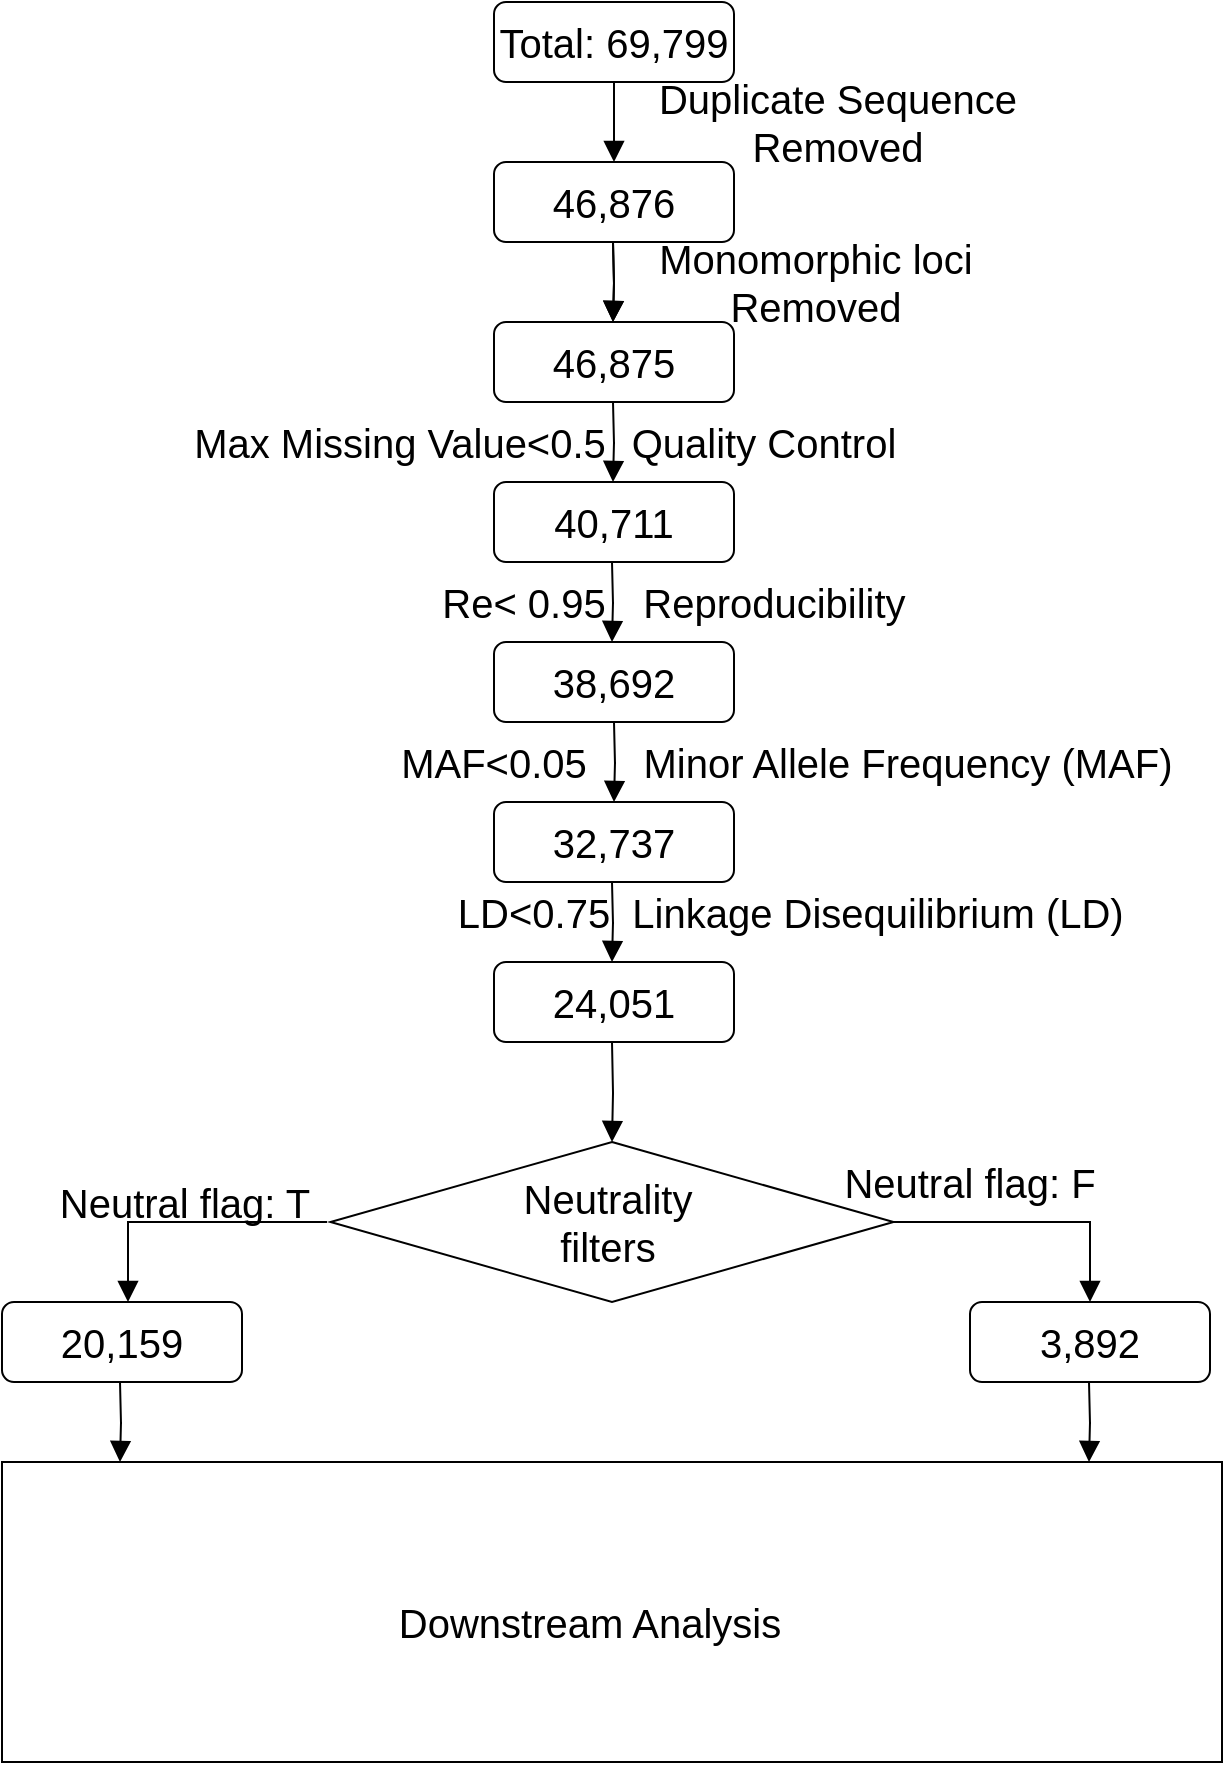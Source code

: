 <mxfile version="14.1.8" type="device"><diagram id="C5RBs43oDa-KdzZeNtuy" name="Page-1"><mxGraphModel dx="1913" dy="806" grid="1" gridSize="10" guides="1" tooltips="1" connect="1" arrows="1" fold="1" page="1" pageScale="1" pageWidth="827" pageHeight="1169" math="0" shadow="0"><root><mxCell id="WIyWlLk6GJQsqaUBKTNV-0"/><mxCell id="WIyWlLk6GJQsqaUBKTNV-1" parent="WIyWlLk6GJQsqaUBKTNV-0"/><mxCell id="WIyWlLk6GJQsqaUBKTNV-2" value="" style="rounded=0;html=1;jettySize=auto;orthogonalLoop=1;fontSize=20;endArrow=block;endFill=1;endSize=8;strokeWidth=1;shadow=0;labelBackgroundColor=none;edgeStyle=orthogonalEdgeStyle;entryX=0.5;entryY=0;entryDx=0;entryDy=0;" parent="WIyWlLk6GJQsqaUBKTNV-1" source="WIyWlLk6GJQsqaUBKTNV-3" target="4GcOS0wBxFmxk4r2aowV-0" edge="1"><mxGeometry relative="1" as="geometry"><mxPoint x="-444" y="210" as="targetPoint"/></mxGeometry></mxCell><mxCell id="WIyWlLk6GJQsqaUBKTNV-3" value="Total: 69,799" style="rounded=1;whiteSpace=wrap;html=1;fontSize=20;glass=0;strokeWidth=1;shadow=0;" parent="WIyWlLk6GJQsqaUBKTNV-1" vertex="1"><mxGeometry x="-504" y="120" width="120" height="40" as="geometry"/></mxCell><mxCell id="WIyWlLk6GJQsqaUBKTNV-11" value="46,875" style="rounded=1;whiteSpace=wrap;html=1;fontSize=20;glass=0;strokeWidth=1;shadow=0;" parent="WIyWlLk6GJQsqaUBKTNV-1" vertex="1"><mxGeometry x="-504" y="280" width="120" height="40" as="geometry"/></mxCell><mxCell id="4GcOS0wBxFmxk4r2aowV-0" value="46,876" style="rounded=1;whiteSpace=wrap;html=1;strokeWidth=1;fontSize=20;" parent="WIyWlLk6GJQsqaUBKTNV-1" vertex="1"><mxGeometry x="-504" y="200" width="120" height="40" as="geometry"/></mxCell><mxCell id="4GcOS0wBxFmxk4r2aowV-1" value="Duplicate Sequence Removed" style="text;html=1;strokeColor=none;fillColor=none;align=center;verticalAlign=middle;whiteSpace=wrap;rounded=0;strokeWidth=1;fontSize=20;" parent="WIyWlLk6GJQsqaUBKTNV-1" vertex="1"><mxGeometry x="-444" y="170" width="224" height="20" as="geometry"/></mxCell><mxCell id="4GcOS0wBxFmxk4r2aowV-8" value="" style="rounded=0;html=1;jettySize=auto;orthogonalLoop=1;fontSize=20;endArrow=block;endFill=1;endSize=8;strokeWidth=1;shadow=0;labelBackgroundColor=none;edgeStyle=orthogonalEdgeStyle;entryX=0.5;entryY=0;entryDx=0;entryDy=0;" parent="WIyWlLk6GJQsqaUBKTNV-1" edge="1"><mxGeometry relative="1" as="geometry"><mxPoint x="-444.5" y="240" as="sourcePoint"/><mxPoint x="-444.5" y="280" as="targetPoint"/></mxGeometry></mxCell><mxCell id="4GcOS0wBxFmxk4r2aowV-10" value="Monomorphic loci Removed" style="text;html=1;strokeColor=none;fillColor=none;align=center;verticalAlign=middle;whiteSpace=wrap;rounded=0;strokeWidth=1;fontSize=20;" parent="WIyWlLk6GJQsqaUBKTNV-1" vertex="1"><mxGeometry x="-443" y="250" width="200" height="20" as="geometry"/></mxCell><mxCell id="4GcOS0wBxFmxk4r2aowV-12" value="" style="rounded=0;html=1;jettySize=auto;orthogonalLoop=1;fontSize=20;endArrow=block;endFill=1;endSize=8;strokeWidth=1;shadow=0;labelBackgroundColor=none;edgeStyle=orthogonalEdgeStyle;entryX=0.5;entryY=0;entryDx=0;entryDy=0;" parent="WIyWlLk6GJQsqaUBKTNV-1" edge="1"><mxGeometry relative="1" as="geometry"><mxPoint x="-444.5" y="240" as="sourcePoint"/><mxPoint x="-444.5" y="280" as="targetPoint"/></mxGeometry></mxCell><mxCell id="4GcOS0wBxFmxk4r2aowV-13" value="" style="rounded=0;html=1;jettySize=auto;orthogonalLoop=1;fontSize=20;endArrow=block;endFill=1;endSize=8;strokeWidth=1;shadow=0;labelBackgroundColor=none;edgeStyle=orthogonalEdgeStyle;entryX=0.5;entryY=0;entryDx=0;entryDy=0;" parent="WIyWlLk6GJQsqaUBKTNV-1" edge="1"><mxGeometry relative="1" as="geometry"><mxPoint x="-444.5" y="320" as="sourcePoint"/><mxPoint x="-444.5" y="360" as="targetPoint"/></mxGeometry></mxCell><mxCell id="4GcOS0wBxFmxk4r2aowV-15" value="" style="rounded=0;html=1;jettySize=auto;orthogonalLoop=1;fontSize=20;endArrow=block;endFill=1;endSize=8;strokeWidth=1;shadow=0;labelBackgroundColor=none;edgeStyle=orthogonalEdgeStyle;entryX=0.5;entryY=0;entryDx=0;entryDy=0;" parent="WIyWlLk6GJQsqaUBKTNV-1" edge="1"><mxGeometry relative="1" as="geometry"><mxPoint x="-445" y="400" as="sourcePoint"/><mxPoint x="-445" y="440" as="targetPoint"/></mxGeometry></mxCell><mxCell id="4GcOS0wBxFmxk4r2aowV-16" value="" style="rounded=0;html=1;jettySize=auto;orthogonalLoop=1;fontSize=20;endArrow=block;endFill=1;endSize=8;strokeWidth=1;shadow=0;labelBackgroundColor=none;edgeStyle=orthogonalEdgeStyle;" parent="WIyWlLk6GJQsqaUBKTNV-1" edge="1"><mxGeometry relative="1" as="geometry"><mxPoint x="-444" y="480" as="sourcePoint"/><mxPoint x="-444" y="520" as="targetPoint"/></mxGeometry></mxCell><mxCell id="4GcOS0wBxFmxk4r2aowV-17" value="" style="rounded=0;html=1;jettySize=auto;orthogonalLoop=1;fontSize=20;endArrow=block;endFill=1;endSize=8;strokeWidth=1;shadow=0;labelBackgroundColor=none;edgeStyle=orthogonalEdgeStyle;entryX=0.5;entryY=0;entryDx=0;entryDy=0;" parent="WIyWlLk6GJQsqaUBKTNV-1" edge="1"><mxGeometry relative="1" as="geometry"><mxPoint x="-445" y="560" as="sourcePoint"/><mxPoint x="-445" y="600" as="targetPoint"/></mxGeometry></mxCell><mxCell id="4GcOS0wBxFmxk4r2aowV-18" value="" style="rounded=0;html=1;jettySize=auto;orthogonalLoop=1;fontSize=20;endArrow=block;endFill=1;endSize=8;strokeWidth=1;shadow=0;labelBackgroundColor=none;edgeStyle=orthogonalEdgeStyle;entryX=0.5;entryY=0;entryDx=0;entryDy=0;" parent="WIyWlLk6GJQsqaUBKTNV-1" edge="1" target="ry9EX7ogrpk2fZ7cokSu-60"><mxGeometry relative="1" as="geometry"><mxPoint x="-445" y="640" as="sourcePoint"/><mxPoint x="-445" y="680" as="targetPoint"/></mxGeometry></mxCell><mxCell id="4GcOS0wBxFmxk4r2aowV-19" value="40,711" style="rounded=1;whiteSpace=wrap;html=1;fontSize=20;glass=0;strokeWidth=1;shadow=0;" parent="WIyWlLk6GJQsqaUBKTNV-1" vertex="1"><mxGeometry x="-504" y="360" width="120" height="40" as="geometry"/></mxCell><mxCell id="4GcOS0wBxFmxk4r2aowV-20" value="Quality Control" style="text;html=1;strokeColor=none;fillColor=none;align=center;verticalAlign=middle;whiteSpace=wrap;rounded=0;strokeWidth=1;fontSize=20;" parent="WIyWlLk6GJQsqaUBKTNV-1" vertex="1"><mxGeometry x="-454" y="330" width="170" height="20" as="geometry"/></mxCell><mxCell id="4GcOS0wBxFmxk4r2aowV-22" value="Max Missing Value&amp;lt;0.5" style="text;html=1;strokeColor=none;fillColor=none;align=center;verticalAlign=middle;whiteSpace=wrap;rounded=0;strokeWidth=1;fontSize=20;" parent="WIyWlLk6GJQsqaUBKTNV-1" vertex="1"><mxGeometry x="-659" y="330" width="216" height="20" as="geometry"/></mxCell><mxCell id="4GcOS0wBxFmxk4r2aowV-24" value="Reproducibility&amp;nbsp;" style="text;html=1;strokeColor=none;fillColor=none;align=center;verticalAlign=middle;whiteSpace=wrap;rounded=0;strokeWidth=1;fontSize=20;" parent="WIyWlLk6GJQsqaUBKTNV-1" vertex="1"><mxGeometry x="-434" y="410" width="146" height="20" as="geometry"/></mxCell><mxCell id="4GcOS0wBxFmxk4r2aowV-25" value="Re&amp;lt; 0.95" style="text;html=1;strokeColor=none;fillColor=none;align=center;verticalAlign=middle;whiteSpace=wrap;rounded=0;strokeWidth=1;fontSize=20;" parent="WIyWlLk6GJQsqaUBKTNV-1" vertex="1"><mxGeometry x="-534" y="410" width="90" height="20" as="geometry"/></mxCell><mxCell id="4GcOS0wBxFmxk4r2aowV-26" value="38,692" style="rounded=1;whiteSpace=wrap;html=1;fontSize=20;glass=0;strokeWidth=1;shadow=0;" parent="WIyWlLk6GJQsqaUBKTNV-1" vertex="1"><mxGeometry x="-504" y="440" width="120" height="40" as="geometry"/></mxCell><mxCell id="4GcOS0wBxFmxk4r2aowV-27" value="32,737" style="rounded=1;whiteSpace=wrap;html=1;fontSize=20;glass=0;strokeWidth=1;shadow=0;" parent="WIyWlLk6GJQsqaUBKTNV-1" vertex="1"><mxGeometry x="-504" y="520" width="120" height="40" as="geometry"/></mxCell><mxCell id="4GcOS0wBxFmxk4r2aowV-28" value="Minor Allele Frequency (MAF)" style="text;html=1;strokeColor=none;fillColor=none;align=center;verticalAlign=middle;whiteSpace=wrap;rounded=0;strokeWidth=1;fontSize=20;" parent="WIyWlLk6GJQsqaUBKTNV-1" vertex="1"><mxGeometry x="-444" y="490" width="294" height="20" as="geometry"/></mxCell><mxCell id="4GcOS0wBxFmxk4r2aowV-29" value="MAF&amp;lt;0.05" style="text;html=1;strokeColor=none;fillColor=none;align=center;verticalAlign=middle;whiteSpace=wrap;rounded=0;strokeWidth=1;fontSize=20;" parent="WIyWlLk6GJQsqaUBKTNV-1" vertex="1"><mxGeometry x="-544" y="490" width="80" height="20" as="geometry"/></mxCell><mxCell id="4GcOS0wBxFmxk4r2aowV-35" value="Linkage Disequilibrium (LD)" style="text;html=1;strokeColor=none;fillColor=none;align=center;verticalAlign=middle;whiteSpace=wrap;rounded=0;strokeWidth=1;fontSize=20;" parent="WIyWlLk6GJQsqaUBKTNV-1" vertex="1"><mxGeometry x="-450" y="550" width="276" height="50" as="geometry"/></mxCell><mxCell id="4GcOS0wBxFmxk4r2aowV-36" value="24,051" style="rounded=1;whiteSpace=wrap;html=1;fontSize=20;glass=0;strokeWidth=1;shadow=0;" parent="WIyWlLk6GJQsqaUBKTNV-1" vertex="1"><mxGeometry x="-504" y="600" width="120" height="40" as="geometry"/></mxCell><mxCell id="4GcOS0wBxFmxk4r2aowV-37" value="LD&amp;lt;0.75" style="text;html=1;strokeColor=none;fillColor=none;align=center;verticalAlign=middle;whiteSpace=wrap;rounded=0;strokeWidth=1;fontSize=20;" parent="WIyWlLk6GJQsqaUBKTNV-1" vertex="1"><mxGeometry x="-524" y="565" width="80" height="20" as="geometry"/></mxCell><mxCell id="ry9EX7ogrpk2fZ7cokSu-60" value="" style="rhombus;whiteSpace=wrap;html=1;strokeWidth=1;fontSize=20;" vertex="1" parent="WIyWlLk6GJQsqaUBKTNV-1"><mxGeometry x="-585.75" y="690" width="281.5" height="80" as="geometry"/></mxCell><mxCell id="ry9EX7ogrpk2fZ7cokSu-61" value="" style="rounded=0;html=1;jettySize=auto;orthogonalLoop=1;fontSize=20;endArrow=block;endFill=1;endSize=8;strokeWidth=1;shadow=0;labelBackgroundColor=none;edgeStyle=orthogonalEdgeStyle;" edge="1" parent="WIyWlLk6GJQsqaUBKTNV-1"><mxGeometry relative="1" as="geometry"><mxPoint x="-587.5" y="730" as="sourcePoint"/><mxPoint x="-687" y="770" as="targetPoint"/><Array as="points"><mxPoint x="-687" y="730"/></Array></mxGeometry></mxCell><mxCell id="ry9EX7ogrpk2fZ7cokSu-62" value="" style="rounded=0;html=1;jettySize=auto;orthogonalLoop=1;fontSize=20;endArrow=block;endFill=1;endSize=8;strokeWidth=1;shadow=0;labelBackgroundColor=none;edgeStyle=orthogonalEdgeStyle;entryX=0.5;entryY=0;entryDx=0;entryDy=0;" edge="1" parent="WIyWlLk6GJQsqaUBKTNV-1" target="ry9EX7ogrpk2fZ7cokSu-68"><mxGeometry relative="1" as="geometry"><mxPoint x="-306" y="730" as="sourcePoint"/><mxPoint x="-250" y="770" as="targetPoint"/><Array as="points"><mxPoint x="-206" y="730"/></Array></mxGeometry></mxCell><mxCell id="ry9EX7ogrpk2fZ7cokSu-63" value="" style="rounded=0;html=1;jettySize=auto;orthogonalLoop=1;fontSize=20;endArrow=block;endFill=1;endSize=8;strokeWidth=1;shadow=0;labelBackgroundColor=none;edgeStyle=orthogonalEdgeStyle;entryX=0.5;entryY=0;entryDx=0;entryDy=0;" edge="1" parent="WIyWlLk6GJQsqaUBKTNV-1"><mxGeometry relative="1" as="geometry"><mxPoint x="-691" y="810" as="sourcePoint"/><mxPoint x="-691" y="850" as="targetPoint"/></mxGeometry></mxCell><mxCell id="ry9EX7ogrpk2fZ7cokSu-64" value="Neutrality filters" style="text;html=1;strokeColor=none;fillColor=none;align=center;verticalAlign=middle;whiteSpace=wrap;rounded=0;strokeWidth=1;fontSize=20;" vertex="1" parent="WIyWlLk6GJQsqaUBKTNV-1"><mxGeometry x="-501.75" y="715" width="110" height="30" as="geometry"/></mxCell><mxCell id="ry9EX7ogrpk2fZ7cokSu-65" value="Neutral flag: T" style="text;html=1;strokeColor=none;fillColor=none;align=center;verticalAlign=middle;whiteSpace=wrap;rounded=0;strokeWidth=1;fontSize=20;" vertex="1" parent="WIyWlLk6GJQsqaUBKTNV-1"><mxGeometry x="-730" y="710" width="142.5" height="20" as="geometry"/></mxCell><mxCell id="ry9EX7ogrpk2fZ7cokSu-66" value="Neutral flag: F" style="text;html=1;strokeColor=none;fillColor=none;align=center;verticalAlign=middle;whiteSpace=wrap;rounded=0;strokeWidth=1;fontSize=20;" vertex="1" parent="WIyWlLk6GJQsqaUBKTNV-1"><mxGeometry x="-336" y="700" width="140" height="20" as="geometry"/></mxCell><mxCell id="ry9EX7ogrpk2fZ7cokSu-67" value="20,159" style="rounded=1;whiteSpace=wrap;html=1;fontSize=20;glass=0;strokeWidth=1;shadow=0;" vertex="1" parent="WIyWlLk6GJQsqaUBKTNV-1"><mxGeometry x="-750" y="770" width="120" height="40" as="geometry"/></mxCell><mxCell id="ry9EX7ogrpk2fZ7cokSu-68" value="3,892" style="rounded=1;whiteSpace=wrap;html=1;fontSize=20;glass=0;strokeWidth=1;shadow=0;" vertex="1" parent="WIyWlLk6GJQsqaUBKTNV-1"><mxGeometry x="-266" y="770" width="120" height="40" as="geometry"/></mxCell><mxCell id="ry9EX7ogrpk2fZ7cokSu-69" value="" style="rounded=0;whiteSpace=wrap;html=1;strokeWidth=1;fontSize=20;" vertex="1" parent="WIyWlLk6GJQsqaUBKTNV-1"><mxGeometry x="-750" y="850" width="610" height="150" as="geometry"/></mxCell><mxCell id="ry9EX7ogrpk2fZ7cokSu-70" value="Downstream Analysis" style="text;html=1;strokeColor=none;fillColor=none;align=center;verticalAlign=middle;whiteSpace=wrap;rounded=0;fontSize=20;" vertex="1" parent="WIyWlLk6GJQsqaUBKTNV-1"><mxGeometry x="-636" y="900" width="360" height="60" as="geometry"/></mxCell><mxCell id="ry9EX7ogrpk2fZ7cokSu-71" value="" style="rounded=0;html=1;jettySize=auto;orthogonalLoop=1;fontSize=20;endArrow=block;endFill=1;endSize=8;strokeWidth=1;shadow=0;labelBackgroundColor=none;edgeStyle=orthogonalEdgeStyle;entryX=0.5;entryY=0;entryDx=0;entryDy=0;" edge="1" parent="WIyWlLk6GJQsqaUBKTNV-1"><mxGeometry relative="1" as="geometry"><mxPoint x="-206.5" y="810" as="sourcePoint"/><mxPoint x="-206.5" y="850" as="targetPoint"/></mxGeometry></mxCell></root></mxGraphModel></diagram></mxfile>
